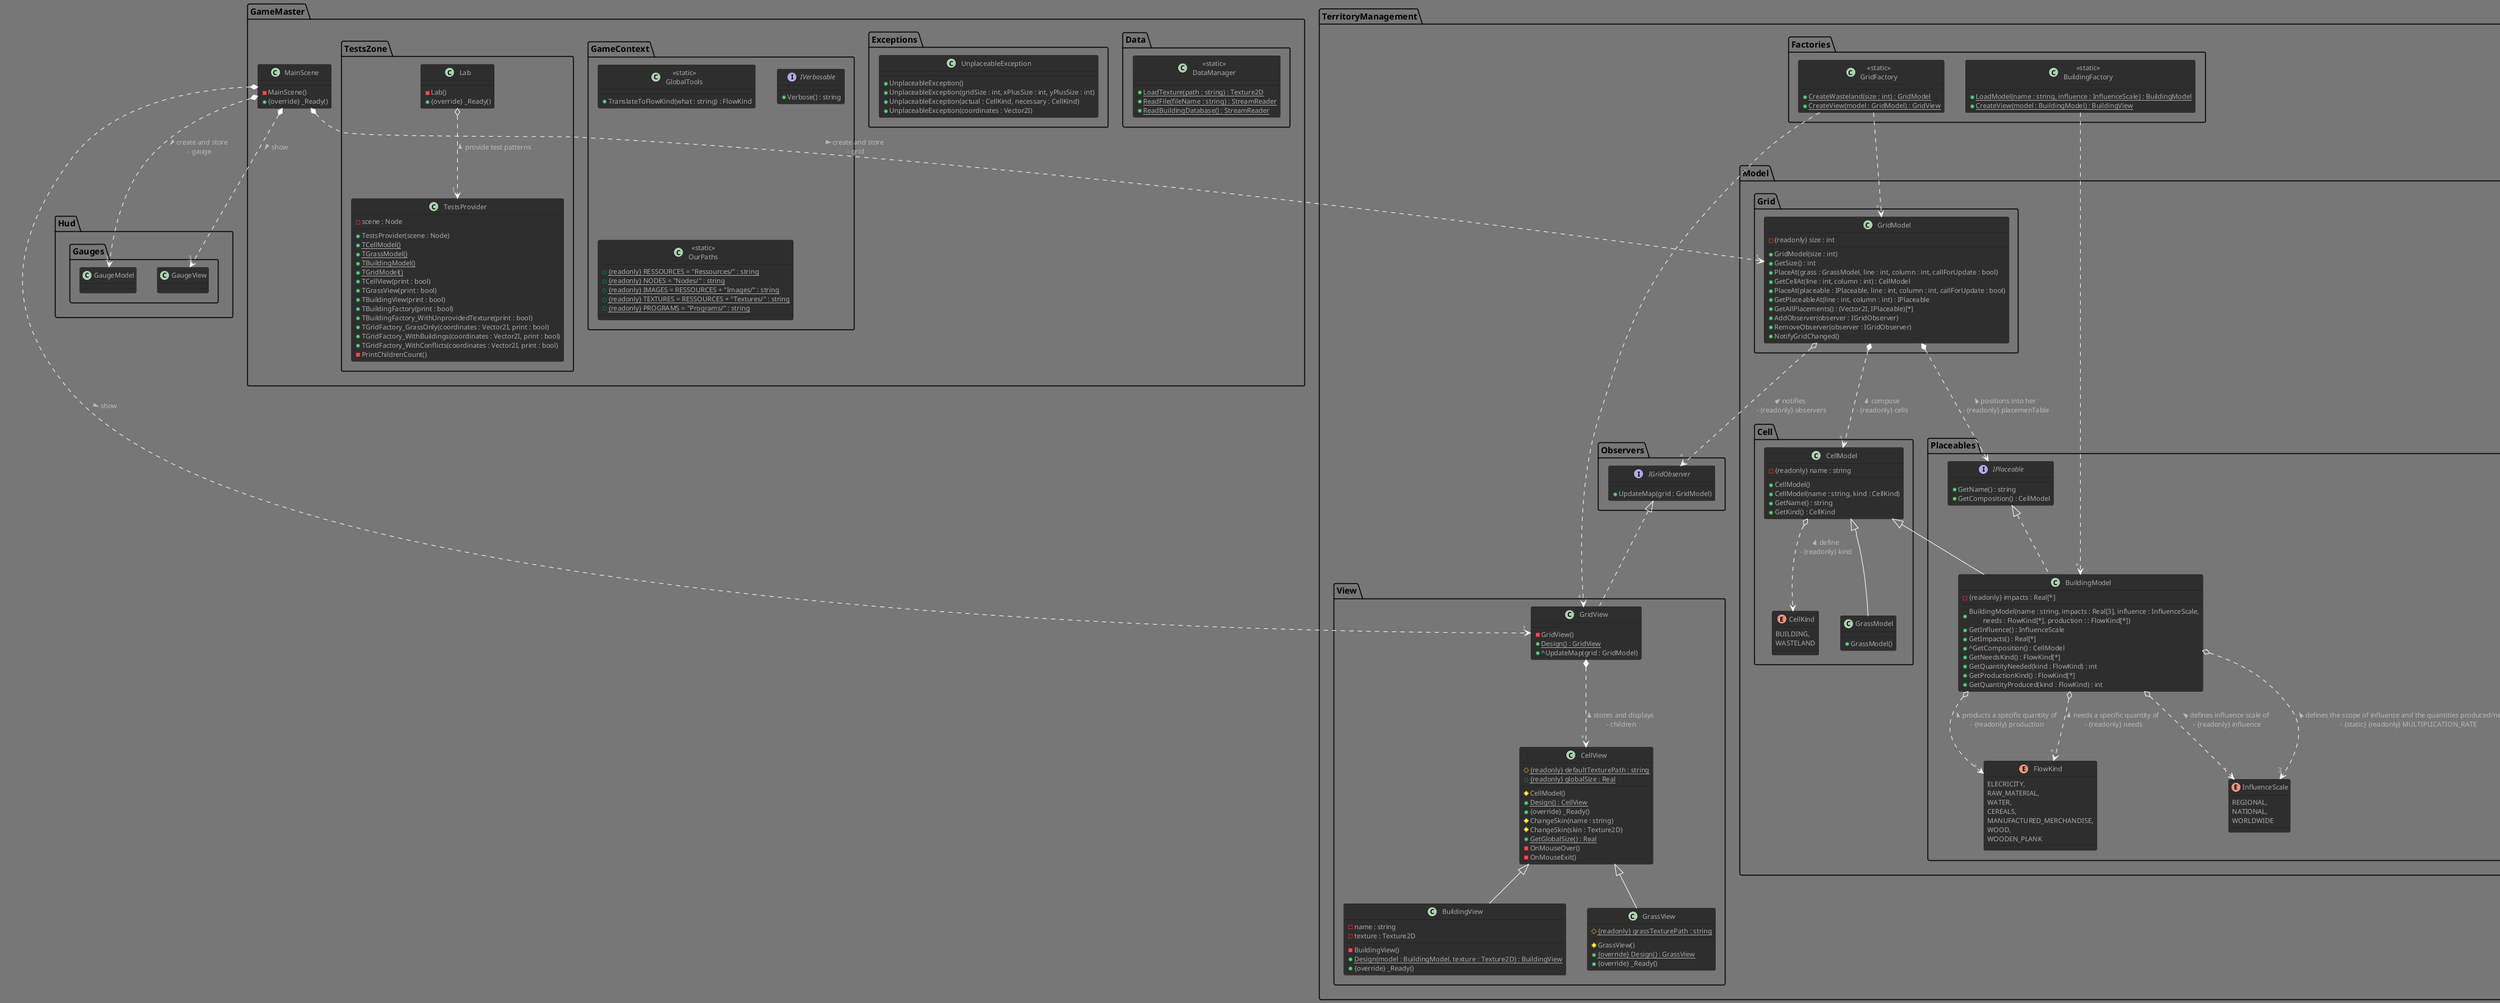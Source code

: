 @startuml
!theme reddress-darkgreen

/' -------------------------------
- OBJECTS
-- '/

/' all globals class '/
package GameMaster {

    /' MASTER / START '/
    class MainScene{
        - MainScene()
        + {override} _Ready()
    }

    /' data loading and reading '/
    package Data{
        class "<<static>>\nDataManager" as DataManager{
            + {static} LoadTexture(path : string) : Texture2D
            + {static} ReadFile(fileName : string) : StreamReader
            + {static} ReadBuildingDatabase() : StreamReader
        }
    }

    /' personals exceptions '/
    package Exceptions {
        class UnplaceableException {
            + UnplaceableException()
            + UnplaceableException(gridSize : int, xPlusSize : int, yPlusSize : int)
            + UnplaceableException(actual : CellKind, necessary : CellKind)
            + UnplaceableException(coordinates : Vector2I)
        }
    }

    package GameContext{
        class "<<static>>\nGlobalTools" as GlobalTools {
             + TranslateToFlowKind(what : string) : FlowKind
        }

        interface IVerbosable {
            + Verbose() : string
        }

        class "<<static>>\nOurPaths" as OurPaths {
            + {static} {readonly} RESSOURCES = "Ressources/" : string
            + {static} {readonly} NODES = "Nodes/" : string
            + {static} {readonly} IMAGES = RESSOURCES + "Images/" : string
            + {static} {readonly} TEXTURES = RESSOURCES + "Textures/" : string
            + {static} {readonly} PROGRAMS = "Programs/" : string
            /' etc '/
        }
    }

    package TestsZone {
        /' node for tests '/
        class Lab {
            - Lab()
            + {override} _Ready()
        }

        class TestsProvider {
            - scene : Node
            + TestsProvider(scene : Node)
            + {static} TCellModel()
            + {static} TGrassModel()
            + {static} TBuildingModel()
            + {static} TGridModel()
            + TCellView(print : bool)
            + TGrassView(print : bool)
            + TBuildingView(print : bool)
            + TBuildingFactory(print : bool)
            + TBuildingFactory_WithUnprovidedTexture(print : bool)
            + TGridFactory_GrassOnly(coordinates : Vector2I, print : bool)
            + TGridFactory_WithBuildings(coordinates : Vector2I, print : bool)
            + TGridFactory_WithConflicts(coordinates : Vector2I, print : bool)
            - PrintChildrenCount()
        }
    }
}

/' TerritoryManagement '/
package TerritoryManagement {
    package Model{
        package Cell{
            enum CellKind{
                BUILDING,
                WASTELAND
            }

            class CellModel{
                - {readonly} name : string
                + CellModel()
                + CellModel(name : string, kind : CellKind)
                + GetName() : string
                + GetKind() : CellKind
            }

            class GrassModel extends CellModel {
                + GrassModel()
            }
        }

        package Grid{
            class GridModel{
                - {readonly} size : int
                + GridModel(size : int)
                + GetSize() : int
                + PlaceAt(grass : GrassModel, line : int, column : int, callForUpdate : bool)
                + GetCellAt(line : int, column : int) : CellModel
                + PlaceAt(placeable : IPlaceable, line : int, column : int, callForUpdate : bool)
                + GetPlaceableAt(line : int, column : int) : IPlaceable
                + GetAllPlacements() : (Vector2I, IPlaceable)[*]
                + AddObserver(observer : IGridObserver)
                + RemoveObserver(observer : IGridObserver)
                + NotifyGridChanged()
            }
        }

        package Placeables {
            interface IPlaceable {
                + GetName() : string
                + GetComposition() : CellModel
            }

            enum FlowKind {
                 ELECRICITY,
                 RAW_MATERIAL,
                 WATER,
                 CEREALS,
                 MANUFACTURED_MERCHANDISE,
                 WOOD,
                 WOODEN_PLANK
            }

            enum InfluenceScale {
                REGIONAL,
                NATIONAL,
                WORLDWIDE
            }

            class BuildingModel extends TerritoryManagement.Model.Cell.CellModel implements IPlaceable{
                - {readonly} impacts : Real[*]
                + BuildingModel(name : string, impacts : Real[3], influence : InfluenceScale,\n\tneeds : FlowKind[*], production : : FlowKind[*])
                + GetInfluence() : InfluenceScale
                + GetImpacts() : Real[*]
                + ^GetComposition() : CellModel
                + GetNeedsKind() : FlowKind[*]
                + GetQuantityNeeded(kind : FlowKind) : int
                + GetProductionKind() : FlowKind[*]
                + GetQuantityProduced(kind : FlowKind) : int
            }
        }
    }

    package Observers {
        interface IGridObserver{
            + UpdateMap(grid : GridModel)
        }
    }

    package View{
        class BuildingView extends CellView {
            - name : string
            - texture : Texture2D
            - BuildingView()
            + {static} Design(model : BuildingModel, texture : Texture2D) : BuildingView
            + {override} _Ready()
        }

        class CellView {
            # {static} {readonly} defaultTexturePath : string
            + {static} {readonly} globalSize : Real
            # CellModel()
            + {static} Design() : CellView
            + {override} _Ready()
            # ChangeSkin(name : string)
            # ChangeSkin(skin : Texture2D)
            + {static} GetGlobalSize() : Real
            - OnMouseOver()
            - OnMouseExit()
        }

        class GrassView extends CellView {
            # {static} {readonly} grassTexturePath : string
            # GrassView()
            + {static} {override} Design() : GrassView
            + {override} _Ready()
        }

        class GridView implements TerritoryManagement.Observers.IGridObserver {
            - GridView()
            + {static} Design() : GridView
            + ^UpdateMap(grid : GridModel)
        }
    }

    package Factories{
        class "<<static>>\nBuildingFactory" as BuildingFactory{
            + {static} LoadModel(name : string, influence : InfluenceScale) : BuildingModel
            + {static} CreateView(model : BuildingModel) : BuildingView
        }

        class "<<static>>\nGridFactory" as GridFactory{
            + {static} CreateWasteland(size : int) : GridModel
            + {static} CreateView(model : GridModel) : GridView
        }
    }
}

package Hud {

    package Gauges {

        class GaugeModel
        class GaugeView
    }

}

/' -------------------------------
- AGREGATIONS / COMPOSITIONS
-- '/
CellModel o..> CellKind : < define\n- {readonly} kind
GridModel *..> " * "CellModel : < compose\n- {readonly} cells
GridModel *..> " * "TerritoryManagement.Model.Placeables.IPlaceable : < positions into her\n - {readonly} placemenTable
GridModel o..> " * "TerritoryManagement.Observers.IGridObserver : < notifies\n - {readonly} observers
GridFactory ..> " * "TerritoryManagement.Model.Grid.GridModel
GridFactory ..> " * "TerritoryManagement.View.GridView
BuildingFactory ..> " * "TerritoryManagement.Model.Placeables.BuildingModel
BuildingModel o..> " 3 "InfluenceScale : < defines the scope of influence and the quantities produced/needed\n - {static} {readonly} MULTIPLICATION_RATE
BuildingModel o..> " 1 "InfluenceScale : < defines influence scale of\n - {readonly} influence
BuildingModel o..> " * "FlowKind : < needs a specific quantity of\n - {readonly} needs
BuildingModel o..> " * "FlowKind : < products a specific quantity of\n - {readonly} production
GridView *..> " * "CellView : < stores and displays\n - children
MainScene *..> "1"GridModel : > create and store\n - grid
MainScene *..> "3"Hud.Gauges.GaugeModel : > create and store\n - gauge
MainScene *..> "1"TerritoryManagement.View.GridView : > show
MainScene *..> "3"Hud.Gauges.GaugeView : > show
Lab o..> " 1 "TestsProvider : < provide test patterns

@enduml
